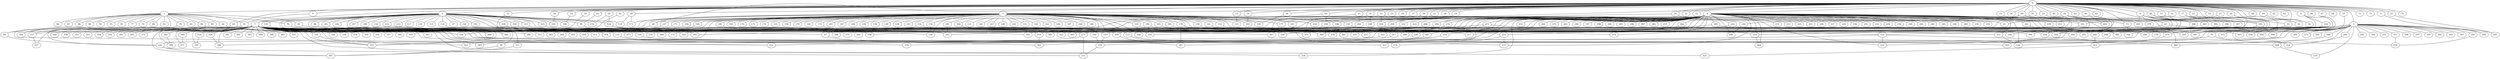 
graph graphname {
    0 -- 1
0 -- 2
0 -- 3
0 -- 4
0 -- 5
0 -- 6
0 -- 7
0 -- 8
0 -- 9
0 -- 10
0 -- 11
0 -- 12
0 -- 13
0 -- 14
0 -- 15
0 -- 16
0 -- 17
0 -- 18
0 -- 19
0 -- 20
0 -- 21
0 -- 22
0 -- 23
0 -- 24
0 -- 25
0 -- 26
0 -- 27
0 -- 28
0 -- 29
0 -- 30
0 -- 31
0 -- 32
0 -- 33
0 -- 34
0 -- 35
0 -- 36
0 -- 37
0 -- 38
0 -- 39
0 -- 40
0 -- 41
0 -- 42
0 -- 43
0 -- 44
0 -- 45
0 -- 46
0 -- 47
0 -- 48
0 -- 49
0 -- 50
0 -- 51
0 -- 52
0 -- 53
0 -- 54
0 -- 55
0 -- 56
0 -- 57
0 -- 58
0 -- 59
0 -- 60
0 -- 61
0 -- 62
0 -- 63
0 -- 64
0 -- 65
0 -- 66
0 -- 67
0 -- 68
0 -- 69
0 -- 70
0 -- 71
0 -- 72
0 -- 73
0 -- 74
0 -- 75
1 -- 76
1 -- 77
1 -- 78
1 -- 79
1 -- 80
1 -- 81
1 -- 82
1 -- 83
1 -- 84
1 -- 85
1 -- 86
1 -- 87
1 -- 88
1 -- 89
1 -- 90
1 -- 91
1 -- 92
1 -- 93
1 -- 94
1 -- 95
2 -- 96
2 -- 97
2 -- 98
2 -- 99
2 -- 100
2 -- 101
2 -- 102
2 -- 103
2 -- 104
2 -- 105
2 -- 106
2 -- 107
2 -- 108
2 -- 109
2 -- 110
2 -- 111
2 -- 112
2 -- 113
2 -- 114
2 -- 115
2 -- 116
2 -- 117
2 -- 118
2 -- 119
2 -- 120
2 -- 121
2 -- 122
2 -- 123
2 -- 124
2 -- 125
2 -- 126
2 -- 313
2 -- 7
2 -- 333
3 -- 128
3 -- 130
3 -- 131
3 -- 132
3 -- 133
3 -- 134
3 -- 129
3 -- 136
3 -- 137
3 -- 138
3 -- 139
3 -- 140
3 -- 141
3 -- 142
3 -- 143
3 -- 144
3 -- 145
3 -- 146
3 -- 147
3 -- 148
3 -- 149
3 -- 150
3 -- 151
3 -- 152
3 -- 153
3 -- 154
3 -- 155
3 -- 156
3 -- 157
3 -- 158
3 -- 159
3 -- 160
3 -- 161
3 -- 162
3 -- 163
3 -- 164
3 -- 165
3 -- 166
3 -- 167
3 -- 168
3 -- 169
3 -- 170
3 -- 135
3 -- 172
3 -- 173
3 -- 174
3 -- 175
3 -- 176
3 -- 177
3 -- 178
3 -- 179
3 -- 180
3 -- 181
3 -- 182
3 -- 183
3 -- 184
3 -- 185
3 -- 186
3 -- 187
3 -- 188
3 -- 189
3 -- 190
3 -- 191
3 -- 192
3 -- 193
3 -- 194
3 -- 195
3 -- 171
3 -- 127
3 -- 218
4 -- 256
4 -- 258
4 -- 259
4 -- 260
4 -- 261
4 -- 262
4 -- 257
4 -- 264
4 -- 265
4 -- 266
4 -- 267
4 -- 268
4 -- 269
4 -- 270
4 -- 271
4 -- 272
4 -- 273
4 -- 274
4 -- 263
4 -- 196
4 -- 197
4 -- 198
4 -- 199
4 -- 200
4 -- 201
4 -- 202
4 -- 203
4 -- 204
4 -- 205
4 -- 206
4 -- 207
4 -- 208
4 -- 209
4 -- 210
4 -- 211
4 -- 212
4 -- 213
4 -- 214
4 -- 215
4 -- 216
4 -- 217
4 -- 218
4 -- 219
4 -- 220
4 -- 221
4 -- 222
4 -- 223
4 -- 224
4 -- 225
4 -- 226
4 -- 227
4 -- 228
4 -- 229
4 -- 230
4 -- 231
4 -- 232
4 -- 233
4 -- 234
4 -- 235
4 -- 236
4 -- 237
4 -- 238
4 -- 239
4 -- 240
4 -- 241
4 -- 242
4 -- 243
4 -- 244
4 -- 245
4 -- 246
4 -- 247
4 -- 248
4 -- 249
4 -- 250
4 -- 251
4 -- 252
4 -- 253
4 -- 254
4 -- 255
4 -- 73
4 -- 130
5 -- 275
5 -- 276
5 -- 277
5 -- 278
5 -- 279
5 -- 280
5 -- 281
5 -- 282
5 -- 283
5 -- 284
5 -- 285
5 -- 286
5 -- 287
5 -- 288
5 -- 289
5 -- 290
5 -- 291
5 -- 292
5 -- 293
5 -- 294
5 -- 295
5 -- 296
5 -- 297
5 -- 298
5 -- 299
5 -- 300
5 -- 301
5 -- 302
5 -- 303
5 -- 304
5 -- 305
5 -- 306
5 -- 307
5 -- 308
5 -- 309
5 -- 310
5 -- 311
5 -- 312
5 -- 313
5 -- 122
6 -- 314
6 -- 315
6 -- 316
6 -- 317
7 -- 384
7 -- 386
7 -- 387
7 -- 388
7 -- 389
7 -- 390
7 -- 385
7 -- 392
7 -- 391
7 -- 318
7 -- 319
7 -- 320
7 -- 321
7 -- 322
7 -- 323
7 -- 324
7 -- 325
7 -- 326
7 -- 327
7 -- 328
7 -- 329
7 -- 330
7 -- 331
7 -- 332
7 -- 333
7 -- 334
7 -- 335
7 -- 336
7 -- 337
7 -- 338
7 -- 339
7 -- 340
7 -- 341
7 -- 342
7 -- 343
7 -- 344
7 -- 345
7 -- 346
7 -- 347
7 -- 348
7 -- 349
7 -- 350
7 -- 351
7 -- 352
7 -- 353
7 -- 354
7 -- 355
7 -- 356
7 -- 357
7 -- 358
7 -- 359
7 -- 360
7 -- 361
7 -- 362
7 -- 363
7 -- 364
7 -- 365
7 -- 366
7 -- 367
7 -- 368
7 -- 369
7 -- 370
7 -- 371
7 -- 372
7 -- 373
7 -- 374
7 -- 375
7 -- 376
7 -- 377
7 -- 378
7 -- 379
7 -- 380
7 -- 381
7 -- 382
7 -- 383
7 -- 47
7 -- 202
8 -- 393
8 -- 394
8 -- 395
8 -- 396
8 -- 397
8 -- 398
8 -- 399
8 -- 205
8 -- 270
9 -- 91
10 -- 305
11 -- 286
12 -- 208
13 -- 155
14 -- 165
14 -- 177
15 -- 215
16 -- 103
17 -- 338
17 -- 195
17 -- 267
18 -- 163
19 -- 233
20 -- 251
20 -- 369
20 -- 332
20 -- 61
20 -- 211
20 -- 145
21 -- 266
21 -- 277
22 -- 320
25 -- 295
26 -- 204
26 -- 41
27 -- 191
29 -- 56
30 -- 50
31 -- 386
34 -- 135
35 -- 300
35 -- 142
37 -- 367
38 -- 375
39 -- 331
43 -- 99
45 -- 364
46 -- 242
47 -- 276
48 -- 245
48 -- 195
49 -- 363
49 -- 186
49 -- 358
49 -- 191
52 -- 64
52 -- 256
52 -- 53
53 -- 315
54 -- 106
57 -- 144
58 -- 119
58 -- 173
59 -- 124
59 -- 116
61 -- 304
61 -- 140
64 -- 355
65 -- 157
65 -- 283
69 -- 259
69 -- 329
70 -- 216
70 -- 314
73 -- 144
74 -- 240
74 -- 153
76 -- 344
78 -- 215
81 -- 292
83 -- 157
83 -- 352
83 -- 229
84 -- 319
89 -- 94
89 -- 159
91 -- 313
91 -- 182
94 -- 182
96 -- 387
98 -- 283
99 -- 391
100 -- 216
101 -- 317
104 -- 308
104 -- 156
109 -- 209
109 -- 175
111 -- 387
114 -- 366
115 -- 393
120 -- 389
122 -- 378
122 -- 233
122 -- 298
123 -- 219
124 -- 392
124 -- 287
124 -- 293
125 -- 211
127 -- 359
129 -- 166
129 -- 220
130 -- 280
132 -- 153
132 -- 368
137 -- 271
141 -- 282
141 -- 299
142 -- 246
149 -- 379
152 -- 300
153 -- 199
154 -- 156
157 -- 327
158 -- 399
161 -- 235
165 -- 276
171 -- 374
174 -- 338
177 -- 229
177 -- 367
178 -- 253
178 -- 247
178 -- 214
181 -- 392
182 -- 258
182 -- 387
184 -- 241
185 -- 237
186 -- 376
186 -- 392
188 -- 202
190 -- 217
190 -- 332
191 -- 292
192 -- 199
193 -- 277
194 -- 377
195 -- 265
195 -- 267
195 -- 306
199 -- 372
201 -- 394
204 -- 392
209 -- 247
210 -- 352
211 -- 216
215 -- 264
219 -- 393
221 -- 333
222 -- 384
224 -- 323
224 -- 305
239 -- 294
252 -- 319
253 -- 357
253 -- 271
256 -- 357
259 -- 375
262 -- 376
266 -- 360
268 -- 370
269 -- 279
269 -- 345
272 -- 346
272 -- 391
272 -- 278
274 -- 342
274 -- 360
277 -- 372
277 -- 343
279 -- 320
281 -- 339
282 -- 312
287 -- 352
288 -- 369
289 -- 314
298 -- 310
311 -- 339
312 -- 325
316 -- 358
317 -- 322
318 -- 333
324 -- 341
328 -- 346
349 -- 371
362 -- 380

}

